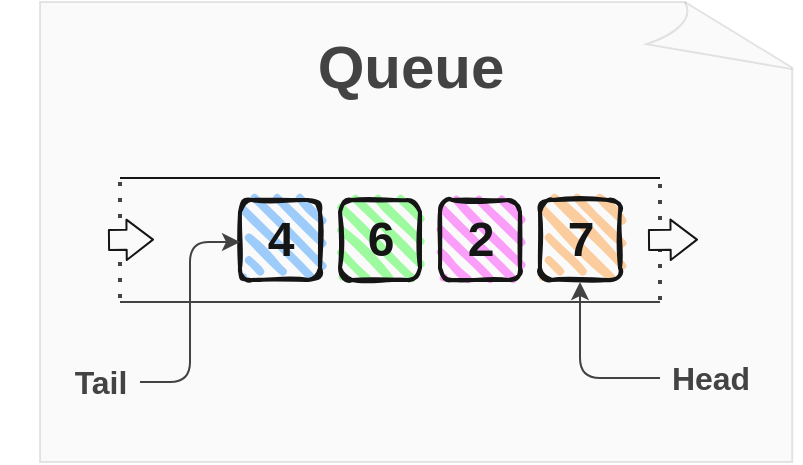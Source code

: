 <mxfile version="13.6.2" type="device" pages="5"><diagram id="OPoUXuKz_EXgER5idxjt" name="Queue Data Structure"><mxGraphModel dx="677" dy="451" grid="1" gridSize="10" guides="1" tooltips="1" connect="1" arrows="1" fold="1" page="1" pageScale="1" pageWidth="827" pageHeight="1169" math="0" shadow="0"><root><mxCell id="0"/><mxCell id="1" parent="0"/><mxCell id="psc6OSCXyJufd8qc_pWz-1" value="" style="endArrow=none;html=1;fontColor=#000099;" parent="1" edge="1"><mxGeometry width="50" height="50" relative="1" as="geometry"><mxPoint x="280" y="388" as="sourcePoint"/><mxPoint x="550" y="388" as="targetPoint"/></mxGeometry></mxCell><mxCell id="psc6OSCXyJufd8qc_pWz-2" value="" style="endArrow=none;html=1;strokeColor=#333333;" parent="1" edge="1"><mxGeometry width="50" height="50" relative="1" as="geometry"><mxPoint x="280" y="450" as="sourcePoint"/><mxPoint x="550" y="450" as="targetPoint"/></mxGeometry></mxCell><mxCell id="psc6OSCXyJufd8qc_pWz-25" value="" style="endArrow=none;dashed=1;html=1;dashPattern=1 3;strokeWidth=2;strokeColor=#333333;" parent="1" edge="1"><mxGeometry width="50" height="50" relative="1" as="geometry"><mxPoint x="280" y="448" as="sourcePoint"/><mxPoint x="280" y="388" as="targetPoint"/></mxGeometry></mxCell><mxCell id="psc6OSCXyJufd8qc_pWz-29" value="" style="endArrow=none;dashed=1;html=1;dashPattern=1 3;strokeWidth=2;strokeColor=#333333;" parent="1" edge="1"><mxGeometry width="50" height="50" relative="1" as="geometry"><mxPoint x="550" y="449" as="sourcePoint"/><mxPoint x="550" y="389" as="targetPoint"/></mxGeometry></mxCell><mxCell id="psc6OSCXyJufd8qc_pWz-32" value="Queue &lt;br style=&quot;font-size: 30px&quot;&gt;" style="text;strokeColor=none;fillColor=none;html=1;fontSize=30;fontStyle=1;verticalAlign=middle;align=center;rounded=1;fontColor=#333333;" parent="1" vertex="1"><mxGeometry x="320" y="312" width="210" height="40" as="geometry"/></mxCell><mxCell id="psc6OSCXyJufd8qc_pWz-36" value="" style="group" parent="1" vertex="1" connectable="0"><mxGeometry x="340" y="399" width="40" height="40" as="geometry"/></mxCell><mxCell id="psc6OSCXyJufd8qc_pWz-35" value="" style="rounded=1;whiteSpace=wrap;html=1;strokeWidth=2;fillWeight=4;hachureGap=8;hachureAngle=45;sketch=1;fontSize=30;fontColor=#333333;fillColor=#99CCFF;" parent="psc6OSCXyJufd8qc_pWz-36" vertex="1"><mxGeometry width="40" height="40" as="geometry"/></mxCell><mxCell id="psc6OSCXyJufd8qc_pWz-14" value="4" style="text;strokeColor=none;fillColor=none;html=1;fontSize=24;fontStyle=1;verticalAlign=middle;align=center;rounded=1;" parent="psc6OSCXyJufd8qc_pWz-36" vertex="1"><mxGeometry x="5" y="5" width="30" height="30" as="geometry"/></mxCell><mxCell id="psc6OSCXyJufd8qc_pWz-37" value="" style="group" parent="1" vertex="1" connectable="0"><mxGeometry x="390" y="399" width="230" height="121" as="geometry"/></mxCell><mxCell id="psc6OSCXyJufd8qc_pWz-38" value="" style="rounded=1;whiteSpace=wrap;html=1;strokeWidth=2;fillWeight=4;hachureGap=8;hachureAngle=45;sketch=1;fontSize=30;fontColor=#333333;fillColor=#99FF99;" parent="psc6OSCXyJufd8qc_pWz-37" vertex="1"><mxGeometry width="40" height="40" as="geometry"/></mxCell><mxCell id="psc6OSCXyJufd8qc_pWz-39" value="6" style="text;strokeColor=none;fillColor=none;html=1;fontSize=24;fontStyle=1;verticalAlign=middle;align=center;rounded=1;" parent="psc6OSCXyJufd8qc_pWz-37" vertex="1"><mxGeometry x="5" y="5" width="30" height="30" as="geometry"/></mxCell><mxCell id="psc6OSCXyJufd8qc_pWz-40" value="" style="group" parent="1" vertex="1" connectable="0"><mxGeometry x="440" y="399" width="40" height="40" as="geometry"/></mxCell><mxCell id="psc6OSCXyJufd8qc_pWz-41" value="" style="rounded=1;whiteSpace=wrap;html=1;strokeWidth=2;fillWeight=4;hachureGap=8;hachureAngle=45;sketch=1;fontSize=30;fontColor=#333333;fillColor=#FF99FF;" parent="psc6OSCXyJufd8qc_pWz-40" vertex="1"><mxGeometry width="40" height="40" as="geometry"/></mxCell><mxCell id="psc6OSCXyJufd8qc_pWz-42" value="2" style="text;strokeColor=none;fillColor=none;html=1;fontSize=24;fontStyle=1;verticalAlign=middle;align=center;rounded=1;" parent="psc6OSCXyJufd8qc_pWz-40" vertex="1"><mxGeometry x="5" y="5" width="30" height="30" as="geometry"/></mxCell><mxCell id="psc6OSCXyJufd8qc_pWz-43" value="" style="group" parent="1" vertex="1" connectable="0"><mxGeometry x="490" y="399" width="40" height="40" as="geometry"/></mxCell><mxCell id="psc6OSCXyJufd8qc_pWz-44" value="" style="rounded=1;whiteSpace=wrap;html=1;strokeWidth=2;fillWeight=4;hachureGap=8;hachureAngle=45;sketch=1;fontSize=30;fontColor=#333333;fillColor=#FFCC99;" parent="psc6OSCXyJufd8qc_pWz-43" vertex="1"><mxGeometry width="40" height="40" as="geometry"/></mxCell><mxCell id="psc6OSCXyJufd8qc_pWz-45" value="7" style="text;strokeColor=none;fillColor=none;html=1;fontSize=24;fontStyle=1;verticalAlign=middle;align=center;rounded=1;" parent="psc6OSCXyJufd8qc_pWz-43" vertex="1"><mxGeometry x="5" y="5" width="30" height="30" as="geometry"/></mxCell><mxCell id="psc6OSCXyJufd8qc_pWz-50" value="Tail" style="text;strokeColor=none;fillColor=none;html=1;fontSize=16;fontStyle=1;verticalAlign=middle;align=center;rounded=1;fontColor=#333333;" parent="1" vertex="1"><mxGeometry x="220" y="470" width="100" height="40" as="geometry"/></mxCell><mxCell id="psc6OSCXyJufd8qc_pWz-52" value="" style="edgeStyle=elbowEdgeStyle;elbow=horizontal;endArrow=classic;html=1;strokeColor=#333333;fontSize=20;fontColor=#000099;" parent="1" edge="1"><mxGeometry width="50" height="50" relative="1" as="geometry"><mxPoint x="290" y="490" as="sourcePoint"/><mxPoint x="340" y="420" as="targetPoint"/></mxGeometry></mxCell><mxCell id="psc6OSCXyJufd8qc_pWz-53" value="" style="edgeStyle=segmentEdgeStyle;endArrow=classic;html=1;strokeColor=#333333;fontSize=16;fontColor=#000099;" parent="1" edge="1"><mxGeometry width="50" height="50" relative="1" as="geometry"><mxPoint x="550" y="488" as="sourcePoint"/><mxPoint x="510" y="440" as="targetPoint"/></mxGeometry></mxCell><mxCell id="psc6OSCXyJufd8qc_pWz-54" value="Head" style="text;strokeColor=none;fillColor=none;html=1;fontSize=16;fontStyle=1;verticalAlign=middle;align=center;rounded=1;fontColor=#333333;" parent="1" vertex="1"><mxGeometry x="535" y="473" width="80" height="30" as="geometry"/></mxCell><mxCell id="acsy2Qe7dXzL66FodIL9-1" value="" style="shape=flexArrow;endArrow=classic;html=1;endWidth=9.2;endSize=4.068;fillColor=#ffffff;" parent="1" edge="1"><mxGeometry width="50" height="50" relative="1" as="geometry"><mxPoint x="274" y="419" as="sourcePoint"/><mxPoint x="297" y="418.8" as="targetPoint"/></mxGeometry></mxCell><mxCell id="acsy2Qe7dXzL66FodIL9-2" value="" style="shape=flexArrow;endArrow=classic;html=1;endWidth=9.2;endSize=4.068;fillColor=#ffffff;" parent="1" edge="1"><mxGeometry width="50" height="50" relative="1" as="geometry"><mxPoint x="544" y="419" as="sourcePoint"/><mxPoint x="569" y="418.8" as="targetPoint"/></mxGeometry></mxCell><mxCell id="psc6OSCXyJufd8qc_pWz-56" value="" style="whiteSpace=wrap;html=1;shape=mxgraph.basic.document;rounded=1;fontSize=16;fontColor=#000099;opacity=10;sketch=0;fillColor=#CCCCCC;" parent="1" vertex="1"><mxGeometry x="240" y="300" width="380" height="230" as="geometry"/></mxCell></root></mxGraphModel></diagram><diagram name="Peek" id="Ih9O8U8zckH3pIOfLEM0"><mxGraphModel dx="813" dy="541" grid="1" gridSize="10" guides="1" tooltips="1" connect="1" arrows="1" fold="1" page="1" pageScale="1" pageWidth="827" pageHeight="1169" math="0" shadow="0"><root><mxCell id="JLHkTTgGLUdDEaUJz80G-0"/><mxCell id="JLHkTTgGLUdDEaUJz80G-1" parent="JLHkTTgGLUdDEaUJz80G-0"/><mxCell id="JLHkTTgGLUdDEaUJz80G-25" value="" style="whiteSpace=wrap;html=1;shape=mxgraph.basic.document;rounded=1;fontSize=16;fontColor=#000099;opacity=10;sketch=0;fillColor=#CCCCCC;" vertex="1" parent="JLHkTTgGLUdDEaUJz80G-1"><mxGeometry x="240" y="300" width="360" height="250" as="geometry"/></mxCell><mxCell id="JLHkTTgGLUdDEaUJz80G-2" value="" style="endArrow=none;html=1;fontColor=#000099;" edge="1" parent="JLHkTTgGLUdDEaUJz80G-1"><mxGeometry width="50" height="50" relative="1" as="geometry"><mxPoint x="280" y="388" as="sourcePoint"/><mxPoint x="550" y="388" as="targetPoint"/></mxGeometry></mxCell><mxCell id="JLHkTTgGLUdDEaUJz80G-3" value="" style="endArrow=none;html=1;strokeColor=#333333;" edge="1" parent="JLHkTTgGLUdDEaUJz80G-1"><mxGeometry width="50" height="50" relative="1" as="geometry"><mxPoint x="280" y="450" as="sourcePoint"/><mxPoint x="550" y="450" as="targetPoint"/></mxGeometry></mxCell><mxCell id="JLHkTTgGLUdDEaUJz80G-4" value="" style="endArrow=none;dashed=1;html=1;dashPattern=1 3;strokeWidth=2;strokeColor=#333333;" edge="1" parent="JLHkTTgGLUdDEaUJz80G-1"><mxGeometry width="50" height="50" relative="1" as="geometry"><mxPoint x="280" y="448" as="sourcePoint"/><mxPoint x="280" y="388" as="targetPoint"/></mxGeometry></mxCell><mxCell id="JLHkTTgGLUdDEaUJz80G-5" value="" style="endArrow=none;dashed=1;html=1;dashPattern=1 3;strokeWidth=2;strokeColor=#333333;" edge="1" parent="JLHkTTgGLUdDEaUJz80G-1"><mxGeometry width="50" height="50" relative="1" as="geometry"><mxPoint x="550" y="449" as="sourcePoint"/><mxPoint x="550" y="389" as="targetPoint"/></mxGeometry></mxCell><mxCell id="JLHkTTgGLUdDEaUJz80G-7" value="" style="group" vertex="1" connectable="0" parent="JLHkTTgGLUdDEaUJz80G-1"><mxGeometry x="340" y="399" width="40" height="40" as="geometry"/></mxCell><mxCell id="JLHkTTgGLUdDEaUJz80G-8" value="" style="rounded=1;whiteSpace=wrap;html=1;strokeWidth=2;fillWeight=4;hachureGap=8;hachureAngle=45;sketch=1;fontSize=30;fontColor=#333333;fillColor=#99CCFF;" vertex="1" parent="JLHkTTgGLUdDEaUJz80G-7"><mxGeometry width="40" height="40" as="geometry"/></mxCell><mxCell id="JLHkTTgGLUdDEaUJz80G-9" value="4" style="text;strokeColor=none;fillColor=none;html=1;fontSize=24;fontStyle=1;verticalAlign=middle;align=center;rounded=1;" vertex="1" parent="JLHkTTgGLUdDEaUJz80G-7"><mxGeometry x="5" y="5" width="30" height="30" as="geometry"/></mxCell><mxCell id="JLHkTTgGLUdDEaUJz80G-10" value="" style="group" vertex="1" connectable="0" parent="JLHkTTgGLUdDEaUJz80G-1"><mxGeometry x="390" y="400" width="60" height="56" as="geometry"/></mxCell><mxCell id="JLHkTTgGLUdDEaUJz80G-11" value="" style="rounded=1;whiteSpace=wrap;html=1;strokeWidth=2;fillWeight=4;hachureGap=8;hachureAngle=45;sketch=1;fontSize=30;fontColor=#333333;fillColor=#99FF99;" vertex="1" parent="JLHkTTgGLUdDEaUJz80G-10"><mxGeometry width="40" height="40" as="geometry"/></mxCell><mxCell id="JLHkTTgGLUdDEaUJz80G-12" value="6" style="text;strokeColor=none;fillColor=none;html=1;fontSize=24;fontStyle=1;verticalAlign=middle;align=center;rounded=1;" vertex="1" parent="JLHkTTgGLUdDEaUJz80G-10"><mxGeometry x="5" y="5" width="30" height="30" as="geometry"/></mxCell><mxCell id="JLHkTTgGLUdDEaUJz80G-13" value="" style="group" vertex="1" connectable="0" parent="JLHkTTgGLUdDEaUJz80G-1"><mxGeometry x="440" y="399" width="40" height="40" as="geometry"/></mxCell><mxCell id="JLHkTTgGLUdDEaUJz80G-14" value="" style="rounded=1;whiteSpace=wrap;html=1;strokeWidth=2;fillWeight=4;hachureGap=8;hachureAngle=45;sketch=1;fontSize=30;fontColor=#333333;fillColor=#FF99FF;" vertex="1" parent="JLHkTTgGLUdDEaUJz80G-13"><mxGeometry width="40" height="40" as="geometry"/></mxCell><mxCell id="JLHkTTgGLUdDEaUJz80G-15" value="2" style="text;strokeColor=none;fillColor=none;html=1;fontSize=24;fontStyle=1;verticalAlign=middle;align=center;rounded=1;" vertex="1" parent="JLHkTTgGLUdDEaUJz80G-13"><mxGeometry x="5" y="5" width="30" height="30" as="geometry"/></mxCell><mxCell id="JLHkTTgGLUdDEaUJz80G-16" value="" style="group" vertex="1" connectable="0" parent="JLHkTTgGLUdDEaUJz80G-1"><mxGeometry x="490" y="399" width="40" height="40" as="geometry"/></mxCell><mxCell id="JLHkTTgGLUdDEaUJz80G-17" value="" style="rounded=1;whiteSpace=wrap;html=1;strokeWidth=2;fillWeight=4;hachureGap=8;hachureAngle=45;sketch=1;fontSize=30;fontColor=#333333;fillColor=#FFCC99;" vertex="1" parent="JLHkTTgGLUdDEaUJz80G-16"><mxGeometry width="40" height="40" as="geometry"/></mxCell><mxCell id="JLHkTTgGLUdDEaUJz80G-18" value="7" style="text;strokeColor=none;fillColor=none;html=1;fontSize=24;fontStyle=1;verticalAlign=middle;align=center;rounded=1;" vertex="1" parent="JLHkTTgGLUdDEaUJz80G-16"><mxGeometry x="5" y="5" width="30" height="30" as="geometry"/></mxCell><mxCell id="JLHkTTgGLUdDEaUJz80G-19" value="Tail" style="text;strokeColor=none;fillColor=none;html=1;fontSize=16;fontStyle=1;verticalAlign=middle;align=center;rounded=1;fontColor=#333333;" vertex="1" parent="JLHkTTgGLUdDEaUJz80G-1"><mxGeometry x="220" y="470" width="100" height="40" as="geometry"/></mxCell><mxCell id="JLHkTTgGLUdDEaUJz80G-20" value="" style="edgeStyle=elbowEdgeStyle;elbow=horizontal;endArrow=classic;html=1;strokeColor=#333333;fontSize=20;fontColor=#000099;" edge="1" parent="JLHkTTgGLUdDEaUJz80G-1"><mxGeometry width="50" height="50" relative="1" as="geometry"><mxPoint x="290" y="490" as="sourcePoint"/><mxPoint x="340" y="420" as="targetPoint"/></mxGeometry></mxCell><mxCell id="JLHkTTgGLUdDEaUJz80G-21" value="" style="edgeStyle=segmentEdgeStyle;endArrow=classic;html=1;strokeColor=#333333;fontSize=16;fontColor=#000099;entryX=0;entryY=1;entryDx=0;entryDy=0;" edge="1" parent="JLHkTTgGLUdDEaUJz80G-1" source="JLHkTTgGLUdDEaUJz80G-22" target="JLHkTTgGLUdDEaUJz80G-17"><mxGeometry width="50" height="50" relative="1" as="geometry"><mxPoint x="550" y="488" as="sourcePoint"/><mxPoint x="510" y="440" as="targetPoint"/></mxGeometry></mxCell><mxCell id="JLHkTTgGLUdDEaUJz80G-22" value="Head" style="text;strokeColor=none;fillColor=none;html=1;fontSize=16;fontStyle=1;verticalAlign=middle;align=center;rounded=1;fontColor=#333333;" vertex="1" parent="JLHkTTgGLUdDEaUJz80G-1"><mxGeometry x="420" y="470" width="50" height="30" as="geometry"/></mxCell><mxCell id="dCSgcrwI90il24yufAwJ-0" value="Peek" style="text;strokeColor=none;fillColor=none;html=1;fontSize=24;fontStyle=1;verticalAlign=middle;align=center;fontColor=#333333;" vertex="1" parent="JLHkTTgGLUdDEaUJz80G-1"><mxGeometry x="364" y="320" width="100" height="40" as="geometry"/></mxCell><mxCell id="dCSgcrwI90il24yufAwJ-2" value="" style="shape=singleArrow;direction=south;whiteSpace=wrap;html=1;fontColor=#000000;fillColor=#FFB570;opacity=80;" vertex="1" parent="JLHkTTgGLUdDEaUJz80G-1"><mxGeometry x="501" y="445" width="20" height="31" as="geometry"/></mxCell><mxCell id="dCSgcrwI90il24yufAwJ-3" value="" style="group;opacity=50;textOpacity=50;fontColor=#808080;" vertex="1" connectable="0" parent="JLHkTTgGLUdDEaUJz80G-1"><mxGeometry x="494" y="482" width="40" height="40" as="geometry"/></mxCell><mxCell id="dCSgcrwI90il24yufAwJ-4" value="" style="rounded=1;whiteSpace=wrap;html=1;strokeWidth=2;fillWeight=4;hachureGap=8;hachureAngle=45;sketch=1;fontSize=30;fontColor=#333333;fillColor=#FFCC99;opacity=50;" vertex="1" parent="dCSgcrwI90il24yufAwJ-3"><mxGeometry width="40" height="40" as="geometry"/></mxCell><mxCell id="dCSgcrwI90il24yufAwJ-5" value="&lt;font color=&quot;#808080&quot;&gt;7&lt;/font&gt;" style="text;strokeColor=none;fillColor=none;html=1;fontSize=24;fontStyle=1;verticalAlign=middle;align=center;rounded=1;opacity=50;" vertex="1" parent="dCSgcrwI90il24yufAwJ-3"><mxGeometry x="5" y="5" width="30" height="30" as="geometry"/></mxCell></root></mxGraphModel></diagram><diagram name="Length" id="N8518BLFgpwJWm45lM4o"><mxGraphModel dx="813" dy="541" grid="1" gridSize="10" guides="1" tooltips="1" connect="1" arrows="1" fold="1" page="1" pageScale="1" pageWidth="827" pageHeight="1169" math="0" shadow="0"><root><mxCell id="v7pL8bFAXaQifS1E843V-0"/><mxCell id="v7pL8bFAXaQifS1E843V-1" parent="v7pL8bFAXaQifS1E843V-0"/><mxCell id="v7pL8bFAXaQifS1E843V-2" value="" style="whiteSpace=wrap;html=1;shape=mxgraph.basic.document;rounded=1;fontSize=16;fontColor=#000099;opacity=10;sketch=0;fillColor=#CCCCCC;movable=1;resizable=1;rotatable=1;deletable=1;editable=1;connectable=1;" vertex="1" parent="v7pL8bFAXaQifS1E843V-1"><mxGeometry x="250" y="280" width="350" height="240" as="geometry"/></mxCell><mxCell id="v7pL8bFAXaQifS1E843V-3" value="" style="endArrow=none;html=1;fontColor=#000099;" edge="1" parent="v7pL8bFAXaQifS1E843V-1"><mxGeometry width="50" height="50" relative="1" as="geometry"><mxPoint x="280" y="388" as="sourcePoint"/><mxPoint x="550" y="388" as="targetPoint"/></mxGeometry></mxCell><mxCell id="v7pL8bFAXaQifS1E843V-4" value="" style="endArrow=none;html=1;strokeColor=#333333;" edge="1" parent="v7pL8bFAXaQifS1E843V-1"><mxGeometry width="50" height="50" relative="1" as="geometry"><mxPoint x="280" y="450" as="sourcePoint"/><mxPoint x="550" y="450" as="targetPoint"/></mxGeometry></mxCell><mxCell id="v7pL8bFAXaQifS1E843V-5" value="" style="endArrow=none;dashed=1;html=1;dashPattern=1 3;strokeWidth=2;strokeColor=#333333;" edge="1" parent="v7pL8bFAXaQifS1E843V-1"><mxGeometry width="50" height="50" relative="1" as="geometry"><mxPoint x="280" y="448" as="sourcePoint"/><mxPoint x="280" y="388" as="targetPoint"/></mxGeometry></mxCell><mxCell id="v7pL8bFAXaQifS1E843V-6" value="" style="endArrow=none;dashed=1;html=1;dashPattern=1 3;strokeWidth=2;strokeColor=#333333;" edge="1" parent="v7pL8bFAXaQifS1E843V-1"><mxGeometry width="50" height="50" relative="1" as="geometry"><mxPoint x="550" y="449" as="sourcePoint"/><mxPoint x="550" y="389" as="targetPoint"/></mxGeometry></mxCell><mxCell id="v7pL8bFAXaQifS1E843V-7" value="" style="group" vertex="1" connectable="0" parent="v7pL8bFAXaQifS1E843V-1"><mxGeometry x="340" y="399" width="40" height="40" as="geometry"/></mxCell><mxCell id="v7pL8bFAXaQifS1E843V-8" value="" style="rounded=1;whiteSpace=wrap;html=1;strokeWidth=2;fillWeight=4;hachureGap=8;hachureAngle=45;sketch=1;fontSize=30;fontColor=#333333;fillColor=#99CCFF;" vertex="1" parent="v7pL8bFAXaQifS1E843V-7"><mxGeometry width="40" height="40" as="geometry"/></mxCell><mxCell id="v7pL8bFAXaQifS1E843V-9" value="4" style="text;strokeColor=none;fillColor=none;html=1;fontSize=24;fontStyle=1;verticalAlign=middle;align=center;rounded=1;" vertex="1" parent="v7pL8bFAXaQifS1E843V-7"><mxGeometry x="5" y="5" width="30" height="30" as="geometry"/></mxCell><mxCell id="v7pL8bFAXaQifS1E843V-10" value="" style="group" vertex="1" connectable="0" parent="v7pL8bFAXaQifS1E843V-1"><mxGeometry x="390" y="400" width="60" height="80" as="geometry"/></mxCell><mxCell id="v7pL8bFAXaQifS1E843V-11" value="" style="rounded=1;whiteSpace=wrap;html=1;strokeWidth=2;fillWeight=4;hachureGap=8;hachureAngle=45;sketch=1;fontSize=30;fontColor=#333333;fillColor=#99FF99;" vertex="1" parent="v7pL8bFAXaQifS1E843V-10"><mxGeometry width="40" height="40" as="geometry"/></mxCell><mxCell id="v7pL8bFAXaQifS1E843V-12" value="6" style="text;strokeColor=none;fillColor=none;html=1;fontSize=24;fontStyle=1;verticalAlign=middle;align=center;rounded=1;" vertex="1" parent="v7pL8bFAXaQifS1E843V-10"><mxGeometry x="5" y="5" width="30" height="30" as="geometry"/></mxCell><mxCell id="v7pL8bFAXaQifS1E843V-13" value="" style="group" vertex="1" connectable="0" parent="v7pL8bFAXaQifS1E843V-1"><mxGeometry x="440" y="399" width="40" height="40" as="geometry"/></mxCell><mxCell id="v7pL8bFAXaQifS1E843V-14" value="" style="rounded=1;whiteSpace=wrap;html=1;strokeWidth=2;fillWeight=4;hachureGap=8;hachureAngle=45;sketch=1;fontSize=30;fontColor=#333333;fillColor=#FF99FF;" vertex="1" parent="v7pL8bFAXaQifS1E843V-13"><mxGeometry width="40" height="40" as="geometry"/></mxCell><mxCell id="v7pL8bFAXaQifS1E843V-15" value="2" style="text;strokeColor=none;fillColor=none;html=1;fontSize=24;fontStyle=1;verticalAlign=middle;align=center;rounded=1;" vertex="1" parent="v7pL8bFAXaQifS1E843V-13"><mxGeometry x="5" y="5" width="30" height="30" as="geometry"/></mxCell><mxCell id="v7pL8bFAXaQifS1E843V-16" value="" style="group" vertex="1" connectable="0" parent="v7pL8bFAXaQifS1E843V-1"><mxGeometry x="490" y="399" width="40" height="40" as="geometry"/></mxCell><mxCell id="v7pL8bFAXaQifS1E843V-17" value="" style="rounded=1;whiteSpace=wrap;html=1;strokeWidth=2;fillWeight=4;hachureGap=8;hachureAngle=45;sketch=1;fontSize=30;fontColor=#333333;fillColor=#FFCC99;" vertex="1" parent="v7pL8bFAXaQifS1E843V-16"><mxGeometry width="40" height="40" as="geometry"/></mxCell><mxCell id="v7pL8bFAXaQifS1E843V-18" value="7" style="text;strokeColor=none;fillColor=none;html=1;fontSize=24;fontStyle=1;verticalAlign=middle;align=center;rounded=1;" vertex="1" parent="v7pL8bFAXaQifS1E843V-16"><mxGeometry x="5" y="5" width="30" height="30" as="geometry"/></mxCell><mxCell id="v7pL8bFAXaQifS1E843V-19" value="Tail" style="text;strokeColor=none;fillColor=none;html=1;fontSize=16;fontStyle=1;verticalAlign=middle;align=center;rounded=1;fontColor=#333333;" vertex="1" parent="v7pL8bFAXaQifS1E843V-1"><mxGeometry x="270" y="466" width="50" height="40" as="geometry"/></mxCell><mxCell id="v7pL8bFAXaQifS1E843V-20" value="" style="edgeStyle=elbowEdgeStyle;elbow=horizontal;endArrow=classic;html=1;strokeColor=#333333;fontSize=20;fontColor=#000099;" edge="1" parent="v7pL8bFAXaQifS1E843V-1" source="v7pL8bFAXaQifS1E843V-19"><mxGeometry width="50" height="50" relative="1" as="geometry"><mxPoint x="290" y="490" as="sourcePoint"/><mxPoint x="340" y="420" as="targetPoint"/></mxGeometry></mxCell><mxCell id="v7pL8bFAXaQifS1E843V-21" value="" style="edgeStyle=segmentEdgeStyle;endArrow=classic;html=1;strokeColor=#333333;fontSize=16;fontColor=#000099;entryX=0.5;entryY=1;entryDx=0;entryDy=0;" edge="1" parent="v7pL8bFAXaQifS1E843V-1" source="v7pL8bFAXaQifS1E843V-22" target="v7pL8bFAXaQifS1E843V-17"><mxGeometry width="50" height="50" relative="1" as="geometry"><mxPoint x="550" y="488" as="sourcePoint"/><mxPoint x="510" y="440" as="targetPoint"/></mxGeometry></mxCell><mxCell id="v7pL8bFAXaQifS1E843V-22" value="Head" style="text;strokeColor=none;fillColor=none;html=1;fontSize=16;fontStyle=1;verticalAlign=middle;align=center;rounded=1;fontColor=#333333;" vertex="1" parent="v7pL8bFAXaQifS1E843V-1"><mxGeometry x="530" y="470" width="50" height="30" as="geometry"/></mxCell><mxCell id="v7pL8bFAXaQifS1E843V-23" value="Length" style="text;strokeColor=none;fillColor=none;html=1;fontSize=24;fontStyle=1;verticalAlign=middle;align=center;fontColor=#333333;" vertex="1" parent="v7pL8bFAXaQifS1E843V-1"><mxGeometry x="370" y="297" width="100" height="40" as="geometry"/></mxCell><mxCell id="v7pL8bFAXaQifS1E843V-28" value="" style="shape=curlyBracket;whiteSpace=wrap;html=1;rounded=1;fillColor=#FFB570;fontColor=#808080;rotation=90;" vertex="1" parent="v7pL8bFAXaQifS1E843V-1"><mxGeometry x="425" y="280" width="20" height="190" as="geometry"/></mxCell><mxCell id="v7pL8bFAXaQifS1E843V-30" value="4" style="text;strokeColor=none;fillColor=none;html=1;fontSize=16;fontStyle=1;verticalAlign=middle;align=center;rounded=1;fontColor=#333333;" vertex="1" parent="v7pL8bFAXaQifS1E843V-1"><mxGeometry x="420" y="350" width="25" height="14" as="geometry"/></mxCell></root></mxGraphModel></diagram><diagram id="o-9GBaV7Y_Rv8c8qA0t4" name="Enqueue"><mxGraphModel dx="981" dy="653" grid="1" gridSize="10" guides="1" tooltips="1" connect="1" arrows="1" fold="1" page="1" pageScale="1" pageWidth="827" pageHeight="1169" math="0" shadow="0"><root><mxCell id="MtUR_PdK3c2B3Ur6XRxJ-0"/><mxCell id="MtUR_PdK3c2B3Ur6XRxJ-1" parent="MtUR_PdK3c2B3Ur6XRxJ-0"/><mxCell id="y9ndGg6ka2vS0elLVThR-23" value="" style="whiteSpace=wrap;html=1;shape=mxgraph.basic.document;rounded=1;fontSize=16;fontColor=#000099;opacity=10;sketch=0;fillColor=#CCCCCC;" vertex="1" parent="MtUR_PdK3c2B3Ur6XRxJ-1"><mxGeometry x="230" y="360" width="385" height="210" as="geometry"/></mxCell><mxCell id="y9ndGg6ka2vS0elLVThR-0" value="" style="endArrow=none;html=1;fontColor=#000099;" edge="1" parent="MtUR_PdK3c2B3Ur6XRxJ-1"><mxGeometry width="50" height="50" relative="1" as="geometry"><mxPoint x="280" y="432" as="sourcePoint"/><mxPoint x="550" y="432" as="targetPoint"/></mxGeometry></mxCell><mxCell id="y9ndGg6ka2vS0elLVThR-1" value="" style="endArrow=none;html=1;strokeColor=#333333;" edge="1" parent="MtUR_PdK3c2B3Ur6XRxJ-1"><mxGeometry width="50" height="50" relative="1" as="geometry"><mxPoint x="280" y="494" as="sourcePoint"/><mxPoint x="550" y="494" as="targetPoint"/></mxGeometry></mxCell><mxCell id="y9ndGg6ka2vS0elLVThR-2" value="" style="endArrow=none;dashed=1;html=1;dashPattern=1 3;strokeWidth=2;strokeColor=#333333;" edge="1" parent="MtUR_PdK3c2B3Ur6XRxJ-1"><mxGeometry width="50" height="50" relative="1" as="geometry"><mxPoint x="280" y="492" as="sourcePoint"/><mxPoint x="280" y="432" as="targetPoint"/></mxGeometry></mxCell><mxCell id="y9ndGg6ka2vS0elLVThR-3" value="" style="endArrow=none;dashed=1;html=1;dashPattern=1 3;strokeWidth=2;strokeColor=#333333;" edge="1" parent="MtUR_PdK3c2B3Ur6XRxJ-1"><mxGeometry width="50" height="50" relative="1" as="geometry"><mxPoint x="550" y="493" as="sourcePoint"/><mxPoint x="550" y="433" as="targetPoint"/></mxGeometry></mxCell><mxCell id="y9ndGg6ka2vS0elLVThR-5" value="" style="group" vertex="1" connectable="0" parent="MtUR_PdK3c2B3Ur6XRxJ-1"><mxGeometry x="340" y="443" width="40" height="40" as="geometry"/></mxCell><mxCell id="y9ndGg6ka2vS0elLVThR-6" value="" style="rounded=1;whiteSpace=wrap;html=1;strokeWidth=2;fillWeight=4;hachureGap=8;hachureAngle=45;sketch=1;fontSize=30;fontColor=#333333;fillColor=#99CCFF;" vertex="1" parent="y9ndGg6ka2vS0elLVThR-5"><mxGeometry width="40" height="40" as="geometry"/></mxCell><mxCell id="y9ndGg6ka2vS0elLVThR-7" value="4" style="text;strokeColor=none;fillColor=none;html=1;fontSize=24;fontStyle=1;verticalAlign=middle;align=center;rounded=1;" vertex="1" parent="y9ndGg6ka2vS0elLVThR-5"><mxGeometry x="5" y="5" width="30" height="30" as="geometry"/></mxCell><mxCell id="y9ndGg6ka2vS0elLVThR-8" value="" style="group" vertex="1" connectable="0" parent="MtUR_PdK3c2B3Ur6XRxJ-1"><mxGeometry x="390" y="443" width="40" height="46" as="geometry"/></mxCell><mxCell id="y9ndGg6ka2vS0elLVThR-9" value="" style="rounded=1;whiteSpace=wrap;html=1;strokeWidth=2;fillWeight=4;hachureGap=8;hachureAngle=45;sketch=1;fontSize=30;fontColor=#333333;fillColor=#99FF99;" vertex="1" parent="y9ndGg6ka2vS0elLVThR-8"><mxGeometry width="40" height="40" as="geometry"/></mxCell><mxCell id="y9ndGg6ka2vS0elLVThR-10" value="6" style="text;strokeColor=none;fillColor=none;html=1;fontSize=24;fontStyle=1;verticalAlign=middle;align=center;rounded=1;" vertex="1" parent="y9ndGg6ka2vS0elLVThR-8"><mxGeometry x="5" y="5" width="30" height="30" as="geometry"/></mxCell><mxCell id="y9ndGg6ka2vS0elLVThR-11" value="" style="group" vertex="1" connectable="0" parent="MtUR_PdK3c2B3Ur6XRxJ-1"><mxGeometry x="440" y="443" width="40" height="40" as="geometry"/></mxCell><mxCell id="y9ndGg6ka2vS0elLVThR-12" value="" style="rounded=1;whiteSpace=wrap;html=1;strokeWidth=2;fillWeight=4;hachureGap=8;hachureAngle=45;sketch=1;fontSize=30;fontColor=#333333;fillColor=#FF99FF;" vertex="1" parent="y9ndGg6ka2vS0elLVThR-11"><mxGeometry width="40" height="40" as="geometry"/></mxCell><mxCell id="y9ndGg6ka2vS0elLVThR-13" value="2" style="text;strokeColor=none;fillColor=none;html=1;fontSize=24;fontStyle=1;verticalAlign=middle;align=center;rounded=1;" vertex="1" parent="y9ndGg6ka2vS0elLVThR-11"><mxGeometry x="5" y="5" width="30" height="30" as="geometry"/></mxCell><mxCell id="y9ndGg6ka2vS0elLVThR-14" value="" style="group" vertex="1" connectable="0" parent="MtUR_PdK3c2B3Ur6XRxJ-1"><mxGeometry x="490" y="443" width="40" height="40" as="geometry"/></mxCell><mxCell id="y9ndGg6ka2vS0elLVThR-15" value="" style="rounded=1;whiteSpace=wrap;html=1;strokeWidth=2;fillWeight=4;hachureGap=8;hachureAngle=45;sketch=1;fontSize=30;fontColor=#333333;fillColor=#FFCC99;" vertex="1" parent="y9ndGg6ka2vS0elLVThR-14"><mxGeometry width="40" height="40" as="geometry"/></mxCell><mxCell id="y9ndGg6ka2vS0elLVThR-16" value="7" style="text;strokeColor=none;fillColor=none;html=1;fontSize=24;fontStyle=1;verticalAlign=middle;align=center;rounded=1;" vertex="1" parent="y9ndGg6ka2vS0elLVThR-14"><mxGeometry x="5" y="5" width="30" height="30" as="geometry"/></mxCell><mxCell id="y9ndGg6ka2vS0elLVThR-21" value="" style="shape=flexArrow;endArrow=classic;html=1;endWidth=9.2;endSize=4.068;fillColor=#ffffff;" edge="1" parent="MtUR_PdK3c2B3Ur6XRxJ-1"><mxGeometry width="50" height="50" relative="1" as="geometry"><mxPoint x="300" y="463.03" as="sourcePoint"/><mxPoint x="330" y="463" as="targetPoint"/></mxGeometry></mxCell><mxCell id="y9ndGg6ka2vS0elLVThR-25" value="Enqueue" style="text;strokeColor=none;fillColor=none;html=1;fontSize=24;fontStyle=1;verticalAlign=middle;align=center;fontColor=#333333;" vertex="1" parent="MtUR_PdK3c2B3Ur6XRxJ-1"><mxGeometry x="364" y="379" width="100" height="40" as="geometry"/></mxCell><mxCell id="y9ndGg6ka2vS0elLVThR-27" value="" style="group" vertex="1" connectable="0" parent="MtUR_PdK3c2B3Ur6XRxJ-1"><mxGeometry x="260" y="444" width="40" height="40" as="geometry"/></mxCell><mxCell id="y9ndGg6ka2vS0elLVThR-28" value="" style="rounded=1;whiteSpace=wrap;html=1;strokeWidth=2;fillWeight=4;hachureGap=8;hachureAngle=45;sketch=1;fontSize=30;fontColor=#333333;fillColor=#99FFCC;" vertex="1" parent="y9ndGg6ka2vS0elLVThR-27"><mxGeometry width="40" height="40" as="geometry"/></mxCell><mxCell id="y9ndGg6ka2vS0elLVThR-29" value="8" style="text;strokeColor=none;fillColor=none;html=1;fontSize=24;fontStyle=1;verticalAlign=middle;align=center;rounded=1;" vertex="1" parent="y9ndGg6ka2vS0elLVThR-27"><mxGeometry x="5" y="5" width="30" height="30" as="geometry"/></mxCell><mxCell id="hYxpKfiatUo_0eTlQdZ_-0" value="Tail" style="text;strokeColor=none;fillColor=none;html=1;fontSize=16;fontStyle=1;verticalAlign=middle;align=center;rounded=1;fontColor=#333333;" vertex="1" parent="MtUR_PdK3c2B3Ur6XRxJ-1"><mxGeometry x="257" y="517" width="45" height="29" as="geometry"/></mxCell><mxCell id="hYxpKfiatUo_0eTlQdZ_-1" value="" style="edgeStyle=elbowEdgeStyle;elbow=horizontal;endArrow=classic;html=1;strokeColor=#333333;fontSize=20;fontColor=#000099;opacity=15;" edge="1" parent="MtUR_PdK3c2B3Ur6XRxJ-1" source="hYxpKfiatUo_0eTlQdZ_-0"><mxGeometry width="50" height="50" relative="1" as="geometry"><mxPoint x="290" y="550" as="sourcePoint"/><mxPoint x="340.0" y="480" as="targetPoint"/></mxGeometry></mxCell><mxCell id="hYxpKfiatUo_0eTlQdZ_-3" value="" style="edgeStyle=elbowEdgeStyle;elbow=horizontal;endArrow=classic;html=1;strokeColor=#333333;fontSize=20;fontColor=#000099;" edge="1" parent="MtUR_PdK3c2B3Ur6XRxJ-1" target="y9ndGg6ka2vS0elLVThR-28"><mxGeometry width="50" height="50" relative="1" as="geometry"><mxPoint x="280" y="520" as="sourcePoint"/><mxPoint x="280" y="490" as="targetPoint"/><Array as="points"><mxPoint x="280" y="510"/></Array></mxGeometry></mxCell><mxCell id="Z0zcBM26KOGxScvrrbYF-0" value="" style="edgeStyle=segmentEdgeStyle;endArrow=classic;html=1;strokeColor=#333333;fontSize=16;fontColor=#000099;" edge="1" parent="MtUR_PdK3c2B3Ur6XRxJ-1"><mxGeometry width="50" height="50" relative="1" as="geometry"><mxPoint x="550" y="531" as="sourcePoint"/><mxPoint x="510" y="483" as="targetPoint"/></mxGeometry></mxCell><mxCell id="Z0zcBM26KOGxScvrrbYF-1" value="Head" style="text;strokeColor=none;fillColor=none;html=1;fontSize=16;fontStyle=1;verticalAlign=middle;align=center;rounded=1;fontColor=#333333;" vertex="1" parent="MtUR_PdK3c2B3Ur6XRxJ-1"><mxGeometry x="535" y="516" width="80" height="30" as="geometry"/></mxCell></root></mxGraphModel></diagram><diagram id="_zA66lvFByU5gP0pxyi6" name="Dequeue"><mxGraphModel dx="813" dy="541" grid="1" gridSize="10" guides="1" tooltips="1" connect="1" arrows="1" fold="1" page="1" pageScale="1" pageWidth="827" pageHeight="1169" math="0" shadow="0"><root><mxCell id="86tbjdkY-MFccqzHTW9g-0"/><mxCell id="86tbjdkY-MFccqzHTW9g-1" parent="86tbjdkY-MFccqzHTW9g-0"/><mxCell id="86tbjdkY-MFccqzHTW9g-2" value="" style="endArrow=none;html=1;fontColor=#000099;" edge="1" parent="86tbjdkY-MFccqzHTW9g-1"><mxGeometry width="50" height="50" relative="1" as="geometry"><mxPoint x="265" y="594" as="sourcePoint"/><mxPoint x="535" y="594" as="targetPoint"/></mxGeometry></mxCell><mxCell id="86tbjdkY-MFccqzHTW9g-3" value="" style="endArrow=none;html=1;strokeColor=#333333;" edge="1" parent="86tbjdkY-MFccqzHTW9g-1"><mxGeometry width="50" height="50" relative="1" as="geometry"><mxPoint x="265" y="656" as="sourcePoint"/><mxPoint x="535" y="656" as="targetPoint"/></mxGeometry></mxCell><mxCell id="86tbjdkY-MFccqzHTW9g-4" value="" style="endArrow=none;dashed=1;html=1;dashPattern=1 3;strokeWidth=2;strokeColor=#333333;" edge="1" parent="86tbjdkY-MFccqzHTW9g-1"><mxGeometry width="50" height="50" relative="1" as="geometry"><mxPoint x="265" y="654" as="sourcePoint"/><mxPoint x="265" y="594" as="targetPoint"/></mxGeometry></mxCell><mxCell id="86tbjdkY-MFccqzHTW9g-5" value="" style="endArrow=none;dashed=1;html=1;dashPattern=1 3;strokeWidth=2;strokeColor=#333333;" edge="1" parent="86tbjdkY-MFccqzHTW9g-1"><mxGeometry width="50" height="50" relative="1" as="geometry"><mxPoint x="535" y="655" as="sourcePoint"/><mxPoint x="535" y="595" as="targetPoint"/></mxGeometry></mxCell><mxCell id="86tbjdkY-MFccqzHTW9g-6" value="" style="group" vertex="1" connectable="0" parent="86tbjdkY-MFccqzHTW9g-1"><mxGeometry x="325" y="605" width="40" height="40" as="geometry"/></mxCell><mxCell id="86tbjdkY-MFccqzHTW9g-7" value="" style="rounded=1;whiteSpace=wrap;html=1;strokeWidth=2;fillWeight=4;hachureGap=8;hachureAngle=45;sketch=1;fontSize=30;fontColor=#333333;fillColor=#99CCFF;" vertex="1" parent="86tbjdkY-MFccqzHTW9g-6"><mxGeometry width="40" height="40" as="geometry"/></mxCell><mxCell id="86tbjdkY-MFccqzHTW9g-8" value="4" style="text;strokeColor=none;fillColor=none;html=1;fontSize=24;fontStyle=1;verticalAlign=middle;align=center;rounded=1;" vertex="1" parent="86tbjdkY-MFccqzHTW9g-6"><mxGeometry x="5" y="5" width="30" height="30" as="geometry"/></mxCell><mxCell id="86tbjdkY-MFccqzHTW9g-9" value="" style="group" vertex="1" connectable="0" parent="86tbjdkY-MFccqzHTW9g-1"><mxGeometry x="375" y="605" width="40" height="46" as="geometry"/></mxCell><mxCell id="86tbjdkY-MFccqzHTW9g-10" value="" style="rounded=1;whiteSpace=wrap;html=1;strokeWidth=2;fillWeight=4;hachureGap=8;hachureAngle=45;sketch=1;fontSize=30;fontColor=#333333;fillColor=#99FF99;" vertex="1" parent="86tbjdkY-MFccqzHTW9g-9"><mxGeometry width="40" height="40" as="geometry"/></mxCell><mxCell id="86tbjdkY-MFccqzHTW9g-11" value="6" style="text;strokeColor=none;fillColor=none;html=1;fontSize=24;fontStyle=1;verticalAlign=middle;align=center;rounded=1;" vertex="1" parent="86tbjdkY-MFccqzHTW9g-9"><mxGeometry x="5" y="5" width="30" height="30" as="geometry"/></mxCell><mxCell id="86tbjdkY-MFccqzHTW9g-12" value="" style="group" vertex="1" connectable="0" parent="86tbjdkY-MFccqzHTW9g-1"><mxGeometry x="425" y="605" width="195" height="135" as="geometry"/></mxCell><mxCell id="86tbjdkY-MFccqzHTW9g-13" value="" style="rounded=1;whiteSpace=wrap;html=1;strokeWidth=2;fillWeight=4;hachureGap=8;hachureAngle=45;sketch=1;fontSize=30;fontColor=#333333;fillColor=#FF99FF;" vertex="1" parent="86tbjdkY-MFccqzHTW9g-12"><mxGeometry width="40" height="40" as="geometry"/></mxCell><mxCell id="86tbjdkY-MFccqzHTW9g-14" value="2" style="text;strokeColor=none;fillColor=none;html=1;fontSize=24;fontStyle=1;verticalAlign=middle;align=center;rounded=1;" vertex="1" parent="86tbjdkY-MFccqzHTW9g-12"><mxGeometry x="5" y="5" width="30" height="30" as="geometry"/></mxCell><mxCell id="MVd2kg5_kaYRkca-YTly-0" value="" style="whiteSpace=wrap;html=1;shape=mxgraph.basic.document;rounded=1;fontSize=16;fontColor=#000099;opacity=10;sketch=0;fillColor=#CCCCCC;" vertex="1" parent="86tbjdkY-MFccqzHTW9g-12"><mxGeometry x="-200" y="-82" width="390" height="210" as="geometry"/></mxCell><mxCell id="86tbjdkY-MFccqzHTW9g-21" value="Dequeue" style="text;strokeColor=none;fillColor=none;html=1;fontSize=24;fontStyle=1;verticalAlign=middle;align=center;" vertex="1" parent="86tbjdkY-MFccqzHTW9g-12"><mxGeometry x="-61" y="-65" width="100" height="40" as="geometry"/></mxCell><mxCell id="86tbjdkY-MFccqzHTW9g-15" value="" style="group" vertex="1" connectable="0" parent="86tbjdkY-MFccqzHTW9g-1"><mxGeometry x="520" y="605" width="40" height="40" as="geometry"/></mxCell><mxCell id="86tbjdkY-MFccqzHTW9g-16" value="" style="rounded=1;whiteSpace=wrap;html=1;strokeWidth=2;fillWeight=4;hachureGap=8;hachureAngle=45;sketch=1;fontSize=30;fontColor=#333333;fillColor=#FFCC99;" vertex="1" parent="86tbjdkY-MFccqzHTW9g-15"><mxGeometry width="40" height="40" as="geometry"/></mxCell><mxCell id="86tbjdkY-MFccqzHTW9g-17" value="7" style="text;strokeColor=none;fillColor=none;html=1;fontSize=24;fontStyle=1;verticalAlign=middle;align=center;rounded=1;" vertex="1" parent="86tbjdkY-MFccqzHTW9g-15"><mxGeometry x="5" y="5" width="30" height="30" as="geometry"/></mxCell><mxCell id="86tbjdkY-MFccqzHTW9g-18" value="Tail" style="text;strokeColor=none;fillColor=none;html=1;fontSize=16;fontStyle=1;verticalAlign=middle;align=center;rounded=1;fontColor=#333333;" vertex="1" parent="86tbjdkY-MFccqzHTW9g-1"><mxGeometry x="250" y="679" width="40" height="29" as="geometry"/></mxCell><mxCell id="86tbjdkY-MFccqzHTW9g-19" value="" style="edgeStyle=elbowEdgeStyle;elbow=horizontal;endArrow=classic;html=1;strokeColor=#333333;fontSize=20;fontColor=#000099;" edge="1" parent="86tbjdkY-MFccqzHTW9g-1" source="86tbjdkY-MFccqzHTW9g-18"><mxGeometry width="50" height="50" relative="1" as="geometry"><mxPoint x="275" y="712" as="sourcePoint"/><mxPoint x="325" y="642" as="targetPoint"/></mxGeometry></mxCell><mxCell id="86tbjdkY-MFccqzHTW9g-20" value="Head" style="text;strokeColor=none;fillColor=none;html=1;fontSize=16;fontStyle=1;verticalAlign=middle;align=center;rounded=1;fontColor=#333333;" vertex="1" parent="86tbjdkY-MFccqzHTW9g-1"><mxGeometry x="519" y="685.5" width="50" height="16" as="geometry"/></mxCell><mxCell id="86tbjdkY-MFccqzHTW9g-22" value="" style="shape=flexArrow;endArrow=classic;html=1;endWidth=9.2;endSize=4.068;fillColor=#ffffff;" edge="1" parent="86tbjdkY-MFccqzHTW9g-1"><mxGeometry width="50" height="50" relative="1" as="geometry"><mxPoint x="560" y="625.79" as="sourcePoint"/><mxPoint x="590" y="625.76" as="targetPoint"/></mxGeometry></mxCell><mxCell id="86tbjdkY-MFccqzHTW9g-23" value="" style="edgeStyle=segmentEdgeStyle;endArrow=classic;html=1;strokeColor=#333333;fontSize=16;fontColor=#000099;entryX=0.5;entryY=1;entryDx=0;entryDy=0;" edge="1" parent="86tbjdkY-MFccqzHTW9g-1" source="86tbjdkY-MFccqzHTW9g-20" target="86tbjdkY-MFccqzHTW9g-13"><mxGeometry width="50" height="50" relative="1" as="geometry"><mxPoint x="545.0" y="703" as="sourcePoint"/><mxPoint x="544.56" y="657.76" as="targetPoint"/></mxGeometry></mxCell><mxCell id="86tbjdkY-MFccqzHTW9g-24" value="" style="endArrow=classic;html=1;opacity=15;entryX=0.5;entryY=1;entryDx=0;entryDy=0;exitX=0.435;exitY=0.077;exitDx=0;exitDy=0;exitPerimeter=0;" edge="1" parent="86tbjdkY-MFccqzHTW9g-1" source="86tbjdkY-MFccqzHTW9g-20" target="86tbjdkY-MFccqzHTW9g-16"><mxGeometry width="50" height="50" relative="1" as="geometry"><mxPoint x="490" y="624" as="sourcePoint"/><mxPoint x="540" y="574" as="targetPoint"/></mxGeometry></mxCell></root></mxGraphModel></diagram></mxfile>